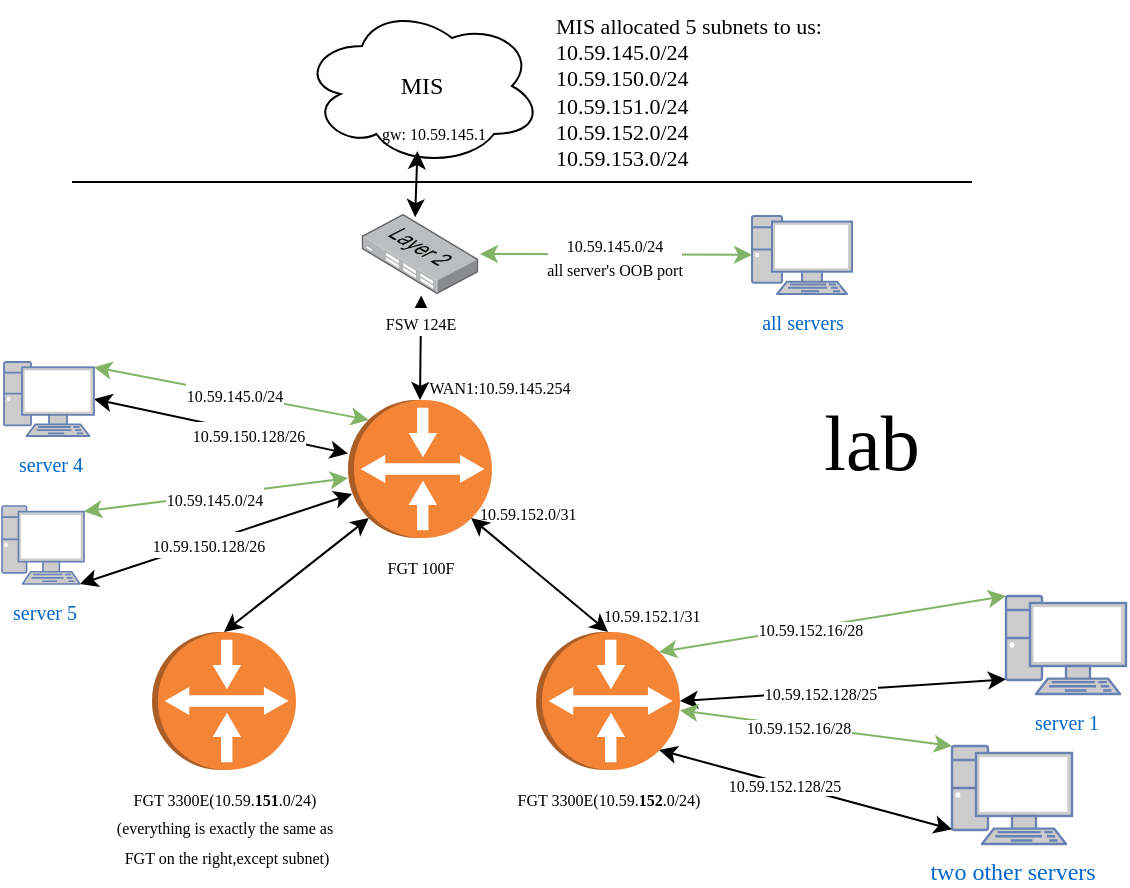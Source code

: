 <mxfile version="24.7.16">
  <diagram name="Page-1" id="hRbeO7M7XeFGXVpJA-kB">
    <mxGraphModel dx="819" dy="431" grid="1" gridSize="10" guides="1" tooltips="1" connect="1" arrows="1" fold="1" page="1" pageScale="1" pageWidth="850" pageHeight="1100" math="0" shadow="0">
      <root>
        <mxCell id="0" />
        <mxCell id="1" parent="0" />
        <mxCell id="d2hyBHluOUNxCQltdhUX-1" value="&lt;font face=&quot;Times New Roman&quot;&gt;MIS&lt;/font&gt;" style="ellipse;shape=cloud;whiteSpace=wrap;html=1;" parent="1" vertex="1">
          <mxGeometry x="305" y="72" width="120" height="80" as="geometry" />
        </mxCell>
        <mxCell id="d2hyBHluOUNxCQltdhUX-2" value="" style="endArrow=none;html=1;rounded=0;" parent="1" edge="1">
          <mxGeometry width="50" height="50" relative="1" as="geometry">
            <mxPoint x="190" y="160" as="sourcePoint" />
            <mxPoint x="640" y="160" as="targetPoint" />
          </mxGeometry>
        </mxCell>
        <mxCell id="d2hyBHluOUNxCQltdhUX-6" value="" style="endArrow=classic;startArrow=classic;html=1;rounded=0;entryX=0.481;entryY=0.907;entryDx=0;entryDy=0;entryPerimeter=0;exitX=0.458;exitY=0.039;exitDx=0;exitDy=0;exitPerimeter=0;" parent="1" source="d2hyBHluOUNxCQltdhUX-51" target="d2hyBHluOUNxCQltdhUX-1" edge="1">
          <mxGeometry width="50" height="50" relative="1" as="geometry">
            <mxPoint x="362.95" y="174.6" as="sourcePoint" />
            <mxPoint x="363.32" y="140" as="targetPoint" />
          </mxGeometry>
        </mxCell>
        <mxCell id="d2hyBHluOUNxCQltdhUX-9" value="" style="endArrow=classic;startArrow=classic;html=1;rounded=0;entryX=0.51;entryY=1.018;entryDx=0;entryDy=0;entryPerimeter=0;exitX=0;exitY=0.5;exitDx=0;exitDy=0;exitPerimeter=0;" parent="1" source="d2hyBHluOUNxCQltdhUX-53" target="d2hyBHluOUNxCQltdhUX-51" edge="1">
          <mxGeometry width="50" height="50" relative="1" as="geometry">
            <mxPoint x="364" y="304" as="sourcePoint" />
            <mxPoint x="365" y="240" as="targetPoint" />
          </mxGeometry>
        </mxCell>
        <mxCell id="d2hyBHluOUNxCQltdhUX-10" value="&lt;font style=&quot;font-size: 8px;&quot; face=&quot;Times New Roman&quot;&gt;WAN1:10.59.145.254&lt;/font&gt;" style="text;strokeColor=none;align=center;fillColor=none;html=1;verticalAlign=middle;whiteSpace=wrap;rounded=0;" parent="1" vertex="1">
          <mxGeometry x="367" y="251.5" width="74" height="21" as="geometry" />
        </mxCell>
        <mxCell id="d2hyBHluOUNxCQltdhUX-11" value="" style="endArrow=classic;startArrow=classic;html=1;rounded=0;entryX=0.145;entryY=0.855;entryDx=0;entryDy=0;entryPerimeter=0;fillColor=#d5e8d4;strokeColor=#82b366;exitX=1;exitY=0.07;exitDx=0;exitDy=0;exitPerimeter=0;" parent="1" source="d2hyBHluOUNxCQltdhUX-61" target="d2hyBHluOUNxCQltdhUX-53" edge="1">
          <mxGeometry width="50" height="50" relative="1" as="geometry">
            <mxPoint x="180" y="233.66" as="sourcePoint" />
            <mxPoint x="273.78" y="230.0" as="targetPoint" />
          </mxGeometry>
        </mxCell>
        <mxCell id="d2hyBHluOUNxCQltdhUX-66" value="&lt;font style=&quot;font-size: 8px;&quot; face=&quot;Times New Roman&quot;&gt;10.59.145.0/24&lt;/font&gt;" style="edgeLabel;html=1;align=center;verticalAlign=middle;resizable=0;points=[];" parent="d2hyBHluOUNxCQltdhUX-11" vertex="1" connectable="0">
          <mxGeometry x="0.025" relative="1" as="geometry">
            <mxPoint as="offset" />
          </mxGeometry>
        </mxCell>
        <mxCell id="d2hyBHluOUNxCQltdhUX-15" value="" style="endArrow=classic;startArrow=classic;html=1;rounded=0;exitX=1;exitY=0.5;exitDx=0;exitDy=0;exitPerimeter=0;" parent="1" source="d2hyBHluOUNxCQltdhUX-61" target="d2hyBHluOUNxCQltdhUX-53" edge="1">
          <mxGeometry width="50" height="50" relative="1" as="geometry">
            <mxPoint x="160" y="290" as="sourcePoint" />
            <mxPoint x="310" y="330" as="targetPoint" />
          </mxGeometry>
        </mxCell>
        <mxCell id="d2hyBHluOUNxCQltdhUX-67" value="&lt;font style=&quot;font-size: 8px;&quot; face=&quot;Times New Roman&quot;&gt;10.59.150.128/26&lt;/font&gt;" style="edgeLabel;html=1;align=center;verticalAlign=middle;resizable=0;points=[];" parent="d2hyBHluOUNxCQltdhUX-15" vertex="1" connectable="0">
          <mxGeometry x="0.211" y="-1" relative="1" as="geometry">
            <mxPoint as="offset" />
          </mxGeometry>
        </mxCell>
        <mxCell id="d2hyBHluOUNxCQltdhUX-17" value="" style="endArrow=classic;startArrow=classic;html=1;rounded=0;fillColor=#d5e8d4;strokeColor=#82b366;exitX=1;exitY=0.07;exitDx=0;exitDy=0;exitPerimeter=0;" parent="1" source="d2hyBHluOUNxCQltdhUX-59" target="d2hyBHluOUNxCQltdhUX-53" edge="1">
          <mxGeometry width="50" height="50" relative="1" as="geometry">
            <mxPoint x="200" y="350" as="sourcePoint" />
            <mxPoint x="304.64" y="310" as="targetPoint" />
          </mxGeometry>
        </mxCell>
        <mxCell id="d2hyBHluOUNxCQltdhUX-58" value="&lt;font style=&quot;font-size: 8px;&quot; face=&quot;Times New Roman&quot;&gt;10.59.145.0/24&lt;/font&gt;" style="edgeLabel;html=1;align=center;verticalAlign=middle;resizable=0;points=[];" parent="d2hyBHluOUNxCQltdhUX-17" vertex="1" connectable="0">
          <mxGeometry x="-0.021" y="-1" relative="1" as="geometry">
            <mxPoint as="offset" />
          </mxGeometry>
        </mxCell>
        <mxCell id="d2hyBHluOUNxCQltdhUX-18" value="" style="endArrow=classic;startArrow=classic;html=1;rounded=0;entryX=0.681;entryY=0.972;entryDx=0;entryDy=0;entryPerimeter=0;exitX=0.95;exitY=1;exitDx=0;exitDy=0;exitPerimeter=0;" parent="1" source="d2hyBHluOUNxCQltdhUX-59" target="d2hyBHluOUNxCQltdhUX-53" edge="1">
          <mxGeometry width="50" height="50" relative="1" as="geometry">
            <mxPoint x="200" y="370" as="sourcePoint" />
            <mxPoint x="330" y="371" as="targetPoint" />
          </mxGeometry>
        </mxCell>
        <mxCell id="d2hyBHluOUNxCQltdhUX-60" value="&lt;font style=&quot;font-size: 8px;&quot; face=&quot;Times New Roman&quot;&gt;10.59.150.128/26&lt;/font&gt;" style="edgeLabel;html=1;align=center;verticalAlign=middle;resizable=0;points=[];" parent="d2hyBHluOUNxCQltdhUX-18" vertex="1" connectable="0">
          <mxGeometry x="-0.066" y="-1" relative="1" as="geometry">
            <mxPoint as="offset" />
          </mxGeometry>
        </mxCell>
        <mxCell id="d2hyBHluOUNxCQltdhUX-29" value="" style="endArrow=classic;startArrow=classic;html=1;rounded=0;exitX=0;exitY=0.5;exitDx=0;exitDy=0;entryX=0.855;entryY=0.855;entryDx=0;entryDy=0;entryPerimeter=0;exitPerimeter=0;" parent="1" source="d2hyBHluOUNxCQltdhUX-55" target="d2hyBHluOUNxCQltdhUX-53" edge="1">
          <mxGeometry width="50" height="50" relative="1" as="geometry">
            <mxPoint x="270" y="422" as="sourcePoint" />
            <mxPoint x="324.0" y="384" as="targetPoint" />
          </mxGeometry>
        </mxCell>
        <mxCell id="d2hyBHluOUNxCQltdhUX-37" value="" style="endArrow=classic;startArrow=classic;html=1;rounded=0;fillColor=#d5e8d4;strokeColor=#82b366;exitX=0.145;exitY=0.145;exitDx=0;exitDy=0;exitPerimeter=0;entryX=0;entryY=0;entryDx=0;entryDy=0;entryPerimeter=0;" parent="1" source="d2hyBHluOUNxCQltdhUX-69" target="d2hyBHluOUNxCQltdhUX-74" edge="1">
          <mxGeometry width="50" height="50" relative="1" as="geometry">
            <mxPoint x="550" y="440" as="sourcePoint" />
            <mxPoint x="693" y="461" as="targetPoint" />
          </mxGeometry>
        </mxCell>
        <mxCell id="d2hyBHluOUNxCQltdhUX-77" value="&lt;div style=&quot;font-size: 8px;&quot;&gt;&lt;font style=&quot;font-size: 8px;&quot; face=&quot;Times New Roman&quot;&gt;&lt;font style=&quot;font-size: 8px;&quot;&gt;10.59.152.16/28&lt;/font&gt;&lt;/font&gt;&lt;font style=&quot;font-size: 8px;&quot; face=&quot;ucTqETLA3qI-xox7J_SC&quot;&gt;&lt;br&gt;&lt;/font&gt;&lt;/div&gt;" style="edgeLabel;html=1;align=center;verticalAlign=middle;resizable=0;points=[];" parent="d2hyBHluOUNxCQltdhUX-37" vertex="1" connectable="0">
          <mxGeometry x="-0.133" y="-1" relative="1" as="geometry">
            <mxPoint as="offset" />
          </mxGeometry>
        </mxCell>
        <mxCell id="d2hyBHluOUNxCQltdhUX-38" value="" style="endArrow=classic;startArrow=classic;html=1;rounded=0;entryX=0.5;entryY=0;entryDx=0;entryDy=0;entryPerimeter=0;exitX=0;exitY=0.85;exitDx=0;exitDy=0;exitPerimeter=0;" parent="1" source="d2hyBHluOUNxCQltdhUX-74" target="d2hyBHluOUNxCQltdhUX-69" edge="1">
          <mxGeometry width="50" height="50" relative="1" as="geometry">
            <mxPoint x="650" y="540" as="sourcePoint" />
            <mxPoint x="648" y="520.16" as="targetPoint" />
          </mxGeometry>
        </mxCell>
        <mxCell id="d2hyBHluOUNxCQltdhUX-40" value="&lt;div style=&quot;font-size: 8px;&quot;&gt;&lt;font style=&quot;font-size: 8px;&quot; face=&quot;YJd6RfJH6zM1W9cSA4lf&quot;&gt;10.59.152.128/25&lt;br&gt;&lt;/font&gt;&lt;/div&gt;" style="edgeLabel;html=1;align=center;verticalAlign=middle;resizable=0;points=[];" parent="d2hyBHluOUNxCQltdhUX-38" vertex="1" connectable="0">
          <mxGeometry x="0.146" y="1" relative="1" as="geometry">
            <mxPoint as="offset" />
          </mxGeometry>
        </mxCell>
        <mxCell id="d2hyBHluOUNxCQltdhUX-42" value="&lt;font style=&quot;font-size: 39px;&quot; face=&quot;Times New Roman&quot;&gt;lab&lt;/font&gt;" style="whiteSpace=wrap;html=1;strokeColor=#FFFFFF;" parent="1" vertex="1">
          <mxGeometry x="545" y="261" width="90" height="60" as="geometry" />
        </mxCell>
        <mxCell id="d2hyBHluOUNxCQltdhUX-51" value="&lt;font style=&quot;font-size: 8px;&quot; face=&quot;Times New Roman&quot;&gt;FSW 124E&lt;/font&gt;" style="image;points=[];aspect=fixed;html=1;align=center;shadow=0;dashed=0;image=img/lib/allied_telesis/switch/Switch_24_port_L2.svg;" parent="1" vertex="1">
          <mxGeometry x="334.82" y="176" width="58.36" height="40" as="geometry" />
        </mxCell>
        <mxCell id="d2hyBHluOUNxCQltdhUX-53" value="&lt;font face=&quot;Times New Roman&quot; style=&quot;font-size: 8px;&quot;&gt;FGT 100F&lt;/font&gt;" style="outlineConnect=0;dashed=0;verticalLabelPosition=bottom;verticalAlign=top;align=center;html=1;shape=mxgraph.aws3.router;fillColor=#F58536;gradientColor=none;direction=south;" parent="1" vertex="1">
          <mxGeometry x="328" y="269" width="72" height="69" as="geometry" />
        </mxCell>
        <mxCell id="d2hyBHluOUNxCQltdhUX-55" value="&lt;div&gt;&lt;font face=&quot;Times New Roman&quot; style=&quot;font-size: 8px;&quot;&gt;FGT 3300E(10.59.&lt;b&gt;151&lt;/b&gt;.0/24)&lt;/font&gt;&lt;/div&gt;&lt;div&gt;&lt;font face=&quot;ww891Ftwi3TLGSKsUYxJ&quot; style=&quot;font-size: 8px;&quot;&gt;(&lt;/font&gt;&lt;font face=&quot;Times New Roman&quot; style=&quot;font-size: 8px;&quot;&gt;everything is exactly the same as&lt;/font&gt;&lt;/div&gt;&lt;div&gt;&lt;font face=&quot;TcbH40tynes5OB4fPkRM&quot; style=&quot;font-size: 8px;&quot;&gt;&amp;nbsp;FGT on the right,except subnet&lt;/font&gt;&lt;font face=&quot;ww891Ftwi3TLGSKsUYxJ&quot; style=&quot;font-size: 8px;&quot;&gt;)&lt;br&gt;&lt;/font&gt;&lt;/div&gt;" style="outlineConnect=0;dashed=0;verticalLabelPosition=bottom;verticalAlign=top;align=center;html=1;shape=mxgraph.aws3.router;fillColor=#F58536;gradientColor=none;direction=south;" parent="1" vertex="1">
          <mxGeometry x="230" y="385" width="72" height="69" as="geometry" />
        </mxCell>
        <mxCell id="d2hyBHluOUNxCQltdhUX-59" value="&lt;font face=&quot;Times New Roman&quot; style=&quot;font-size: 10px;&quot;&gt;server 5&lt;/font&gt;" style="fontColor=#0066CC;verticalAlign=top;verticalLabelPosition=bottom;labelPosition=center;align=center;html=1;outlineConnect=0;fillColor=#CCCCCC;strokeColor=#6881B3;gradientColor=none;gradientDirection=north;strokeWidth=2;shape=mxgraph.networks.pc;" parent="1" vertex="1">
          <mxGeometry x="155" y="322" width="41" height="39" as="geometry" />
        </mxCell>
        <mxCell id="d2hyBHluOUNxCQltdhUX-61" value="&lt;font face=&quot;Times New Roman&quot; style=&quot;font-size: 10px;&quot;&gt;server 4&lt;/font&gt;" style="fontColor=#0066CC;verticalAlign=top;verticalLabelPosition=bottom;labelPosition=center;align=center;html=1;outlineConnect=0;fillColor=#CCCCCC;strokeColor=#6881B3;gradientColor=none;gradientDirection=north;strokeWidth=2;shape=mxgraph.networks.pc;" parent="1" vertex="1">
          <mxGeometry x="156" y="250" width="45" height="37" as="geometry" />
        </mxCell>
        <mxCell id="d2hyBHluOUNxCQltdhUX-63" value="&lt;font style=&quot;font-size: 10px;&quot; face=&quot;Times New Roman&quot;&gt;all servers&lt;/font&gt;" style="fontColor=#0066CC;verticalAlign=top;verticalLabelPosition=bottom;labelPosition=center;align=center;html=1;outlineConnect=0;fillColor=#CCCCCC;strokeColor=#6881B3;gradientColor=none;gradientDirection=north;strokeWidth=2;shape=mxgraph.networks.pc;" parent="1" vertex="1">
          <mxGeometry x="530" y="177" width="50" height="39" as="geometry" />
        </mxCell>
        <mxCell id="d2hyBHluOUNxCQltdhUX-64" value="" style="endArrow=classic;startArrow=classic;html=1;rounded=0;fillColor=#d5e8d4;strokeColor=#82b366;exitX=1.014;exitY=0.5;exitDx=0;exitDy=0;exitPerimeter=0;" parent="1" source="d2hyBHluOUNxCQltdhUX-51" target="d2hyBHluOUNxCQltdhUX-63" edge="1">
          <mxGeometry width="50" height="50" relative="1" as="geometry">
            <mxPoint x="405" y="241" as="sourcePoint" />
            <mxPoint x="574" y="240" as="targetPoint" />
          </mxGeometry>
        </mxCell>
        <mxCell id="d2hyBHluOUNxCQltdhUX-65" value="&lt;div style=&quot;font-size: 10px;&quot;&gt;&lt;font style=&quot;font-size: 8px;&quot; face=&quot;Times New Roman&quot;&gt;10.59.145.0/24&lt;/font&gt;&lt;/div&gt;&lt;div style=&quot;font-size: 10px;&quot;&gt;&lt;font style=&quot;font-size: 8px;&quot; face=&quot;Times New Roman&quot;&gt;all server&#39;s OOB port&lt;br&gt;&lt;/font&gt;&lt;/div&gt;" style="edgeLabel;html=1;align=center;verticalAlign=middle;resizable=0;points=[];" parent="d2hyBHluOUNxCQltdhUX-64" vertex="1" connectable="0">
          <mxGeometry x="-0.021" y="-1" relative="1" as="geometry">
            <mxPoint as="offset" />
          </mxGeometry>
        </mxCell>
        <mxCell id="d2hyBHluOUNxCQltdhUX-69" value="&lt;div&gt;&lt;font face=&quot;Times New Roman&quot; style=&quot;font-size: 8px;&quot;&gt;FGT 3300E(10.59.&lt;b&gt;152&lt;/b&gt;.0/24)&lt;/font&gt;&lt;/div&gt;" style="outlineConnect=0;dashed=0;verticalLabelPosition=bottom;verticalAlign=top;align=center;html=1;shape=mxgraph.aws3.router;fillColor=#F58536;gradientColor=none;direction=south;" parent="1" vertex="1">
          <mxGeometry x="422" y="385" width="72" height="69" as="geometry" />
        </mxCell>
        <mxCell id="d2hyBHluOUNxCQltdhUX-70" value="" style="endArrow=classic;startArrow=classic;html=1;rounded=0;exitX=0;exitY=0.5;exitDx=0;exitDy=0;exitPerimeter=0;entryX=0.855;entryY=0.145;entryDx=0;entryDy=0;entryPerimeter=0;" parent="1" source="d2hyBHluOUNxCQltdhUX-69" target="d2hyBHluOUNxCQltdhUX-53" edge="1">
          <mxGeometry width="50" height="50" relative="1" as="geometry">
            <mxPoint x="351" y="441" as="sourcePoint" />
            <mxPoint x="410" y="380" as="targetPoint" />
          </mxGeometry>
        </mxCell>
        <mxCell id="d2hyBHluOUNxCQltdhUX-71" value="&lt;font style=&quot;font-size: 8px;&quot; face=&quot;Times New Roman&quot;&gt;10.59.152.0/31&lt;/font&gt;" style="text;whiteSpace=wrap;html=1;" parent="1" vertex="1">
          <mxGeometry x="392" y="311" width="50" height="30" as="geometry" />
        </mxCell>
        <mxCell id="d2hyBHluOUNxCQltdhUX-73" value="&lt;font style=&quot;font-size: 8px;&quot; face=&quot;Times New Roman&quot;&gt;10.59.152.1/31&lt;/font&gt;" style="text;whiteSpace=wrap;html=1;" parent="1" vertex="1">
          <mxGeometry x="454" y="362" width="50" height="22" as="geometry" />
        </mxCell>
        <mxCell id="d2hyBHluOUNxCQltdhUX-74" value="&lt;font face=&quot;Times New Roman&quot; style=&quot;font-size: 10px;&quot;&gt;server 1&lt;br&gt;&lt;/font&gt;" style="fontColor=#0066CC;verticalAlign=top;verticalLabelPosition=bottom;labelPosition=center;align=center;html=1;outlineConnect=0;fillColor=#CCCCCC;strokeColor=#6881B3;gradientColor=none;gradientDirection=north;strokeWidth=2;shape=mxgraph.networks.pc;" parent="1" vertex="1">
          <mxGeometry x="657" y="367" width="60" height="49" as="geometry" />
        </mxCell>
        <mxCell id="d2hyBHluOUNxCQltdhUX-75" value="&lt;font face=&quot;Times New Roman&quot;&gt;two other servers&lt;br&gt;&lt;/font&gt;" style="fontColor=#0066CC;verticalAlign=top;verticalLabelPosition=bottom;labelPosition=center;align=center;html=1;outlineConnect=0;fillColor=#CCCCCC;strokeColor=#6881B3;gradientColor=none;gradientDirection=north;strokeWidth=2;shape=mxgraph.networks.pc;" parent="1" vertex="1">
          <mxGeometry x="630" y="442" width="60" height="49" as="geometry" />
        </mxCell>
        <mxCell id="d2hyBHluOUNxCQltdhUX-78" value="" style="endArrow=classic;startArrow=classic;html=1;rounded=0;fillColor=#d5e8d4;strokeColor=#82b366;entryX=0;entryY=0;entryDx=0;entryDy=0;entryPerimeter=0;" parent="1" source="d2hyBHluOUNxCQltdhUX-69" target="d2hyBHluOUNxCQltdhUX-75" edge="1">
          <mxGeometry width="50" height="50" relative="1" as="geometry">
            <mxPoint x="510" y="490" as="sourcePoint" />
            <mxPoint x="678" y="537" as="targetPoint" />
          </mxGeometry>
        </mxCell>
        <mxCell id="d2hyBHluOUNxCQltdhUX-79" value="&lt;div style=&quot;font-size: 8px;&quot;&gt;&lt;font style=&quot;font-size: 8px;&quot; face=&quot;Times New Roman&quot;&gt;&lt;font style=&quot;font-size: 8px;&quot;&gt;10.59.152.16/28&lt;/font&gt;&lt;/font&gt;&lt;font style=&quot;font-size: 8px;&quot; face=&quot;ucTqETLA3qI-xox7J_SC&quot;&gt;&lt;br&gt;&lt;/font&gt;&lt;/div&gt;" style="edgeLabel;html=1;align=center;verticalAlign=middle;resizable=0;points=[];" parent="d2hyBHluOUNxCQltdhUX-78" vertex="1" connectable="0">
          <mxGeometry x="-0.133" y="-1" relative="1" as="geometry">
            <mxPoint as="offset" />
          </mxGeometry>
        </mxCell>
        <mxCell id="d2hyBHluOUNxCQltdhUX-80" value="" style="endArrow=classic;startArrow=classic;html=1;rounded=0;exitX=0;exitY=0.85;exitDx=0;exitDy=0;exitPerimeter=0;entryX=0.855;entryY=0.145;entryDx=0;entryDy=0;entryPerimeter=0;" parent="1" source="d2hyBHluOUNxCQltdhUX-75" target="d2hyBHluOUNxCQltdhUX-69" edge="1">
          <mxGeometry width="50" height="50" relative="1" as="geometry">
            <mxPoint x="678" y="546" as="sourcePoint" />
            <mxPoint x="500" y="550" as="targetPoint" />
          </mxGeometry>
        </mxCell>
        <mxCell id="d2hyBHluOUNxCQltdhUX-81" value="&lt;div style=&quot;font-size: 8px;&quot;&gt;&lt;font style=&quot;font-size: 8px;&quot; face=&quot;YJd6RfJH6zM1W9cSA4lf&quot;&gt;10.59.152.128/25&lt;br&gt;&lt;/font&gt;&lt;/div&gt;" style="edgeLabel;html=1;align=center;verticalAlign=middle;resizable=0;points=[];" parent="d2hyBHluOUNxCQltdhUX-80" vertex="1" connectable="0">
          <mxGeometry x="0.146" y="1" relative="1" as="geometry">
            <mxPoint as="offset" />
          </mxGeometry>
        </mxCell>
        <mxCell id="d2hyBHluOUNxCQltdhUX-82" value="&lt;div style=&quot;font-size: 11px;&quot;&gt;&lt;font style=&quot;font-size: 11px;&quot; face=&quot;Times New Roman&quot;&gt;MIS allocated 5 subnets to us:&lt;/font&gt;&lt;/div&gt;&lt;div style=&quot;font-size: 11px;&quot;&gt;&lt;div&gt;&lt;font style=&quot;font-size: 11px;&quot; face=&quot;LKosN781GPDmvRrdGZMd&quot;&gt;10.59.145.0/24&lt;/font&gt;&lt;/div&gt;&lt;div&gt;&lt;font style=&quot;font-size: 11px;&quot; face=&quot;LKosN781GPDmvRrdGZMd&quot;&gt;10.59.150.0/24&lt;/font&gt;&lt;/div&gt;&lt;div&gt;&lt;font style=&quot;font-size: 11px;&quot; face=&quot;LKosN781GPDmvRrdGZMd&quot;&gt;10.59.151.0/24&lt;/font&gt;&lt;/div&gt;&lt;div&gt;&lt;font style=&quot;font-size: 11px;&quot; face=&quot;LKosN781GPDmvRrdGZMd&quot;&gt;10.59.152.0/24&lt;/font&gt;&lt;/div&gt;&lt;div style=&quot;font-size: 11px;&quot;&gt;&lt;font style=&quot;font-size: 11px;&quot; face=&quot;LKosN781GPDmvRrdGZMd&quot;&gt;10.59.153.0/24&lt;/font&gt;&lt;/div&gt;&lt;/div&gt;" style="text;whiteSpace=wrap;html=1;" parent="1" vertex="1">
          <mxGeometry x="430" y="69" width="140" height="90" as="geometry" />
        </mxCell>
        <mxCell id="xXJW6w5HdqUEajV8yz1E-1" value="&lt;font face=&quot;Times New Roman&quot; style=&quot;font-size: 8px;&quot;&gt;gw: 10.59.145.1&lt;/font&gt;" style="text;whiteSpace=wrap;html=1;" vertex="1" parent="1">
          <mxGeometry x="343" y="121" width="60" height="20" as="geometry" />
        </mxCell>
      </root>
    </mxGraphModel>
  </diagram>
</mxfile>
